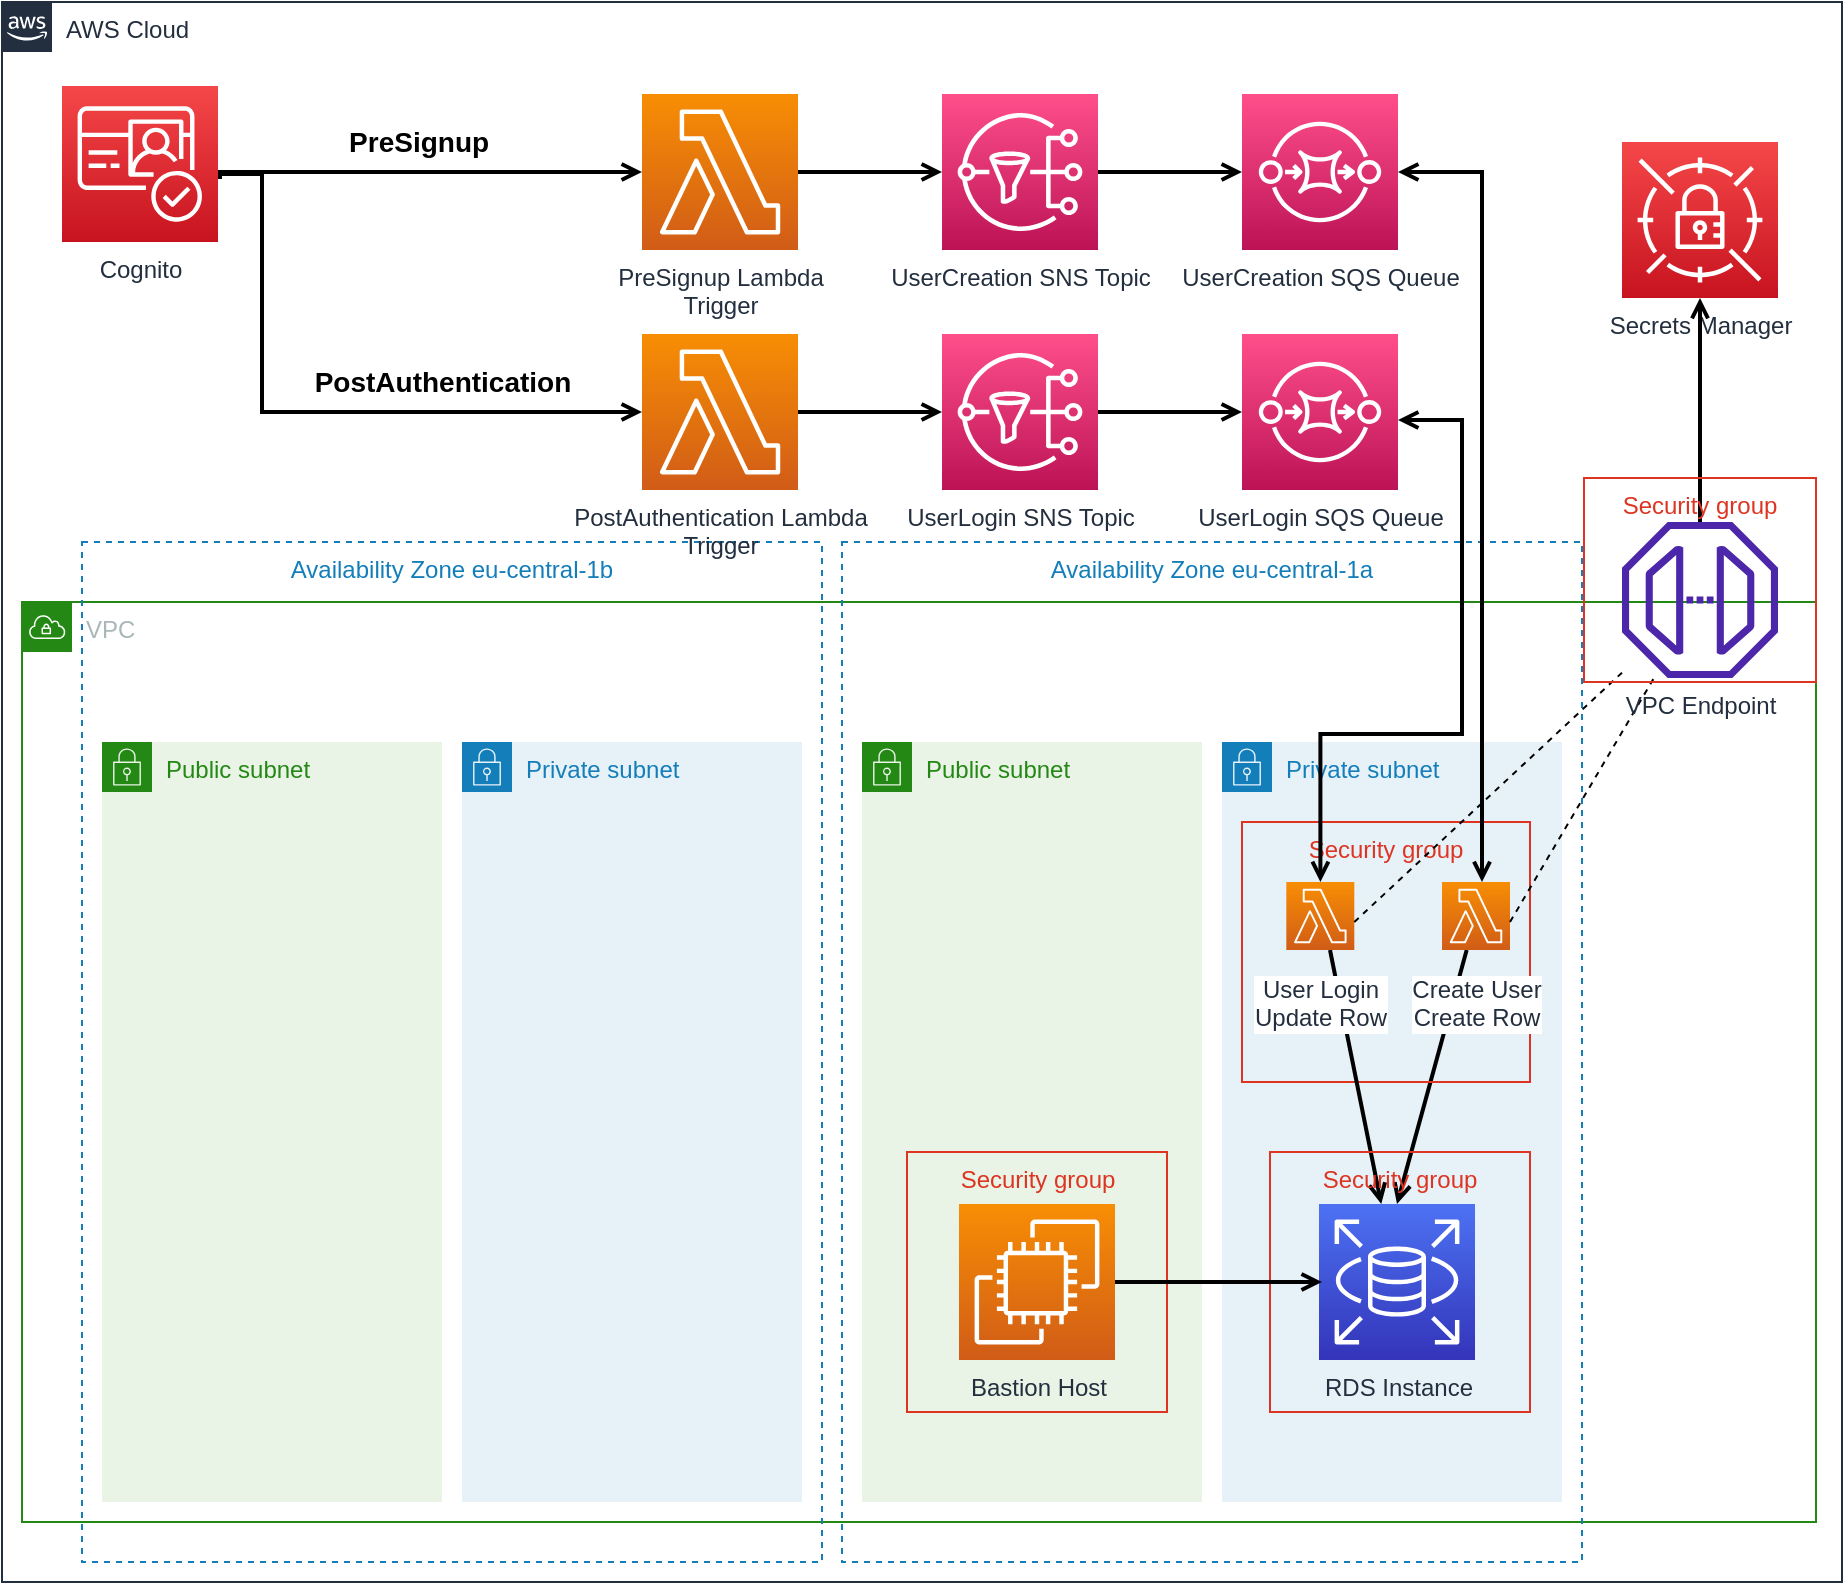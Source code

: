 <mxfile version="21.0.8" type="github">
  <diagram id="Ht1M8jgEwFfnCIfOTk4-" name="Page-1">
    <mxGraphModel dx="1050" dy="585" grid="1" gridSize="10" guides="1" tooltips="1" connect="1" arrows="1" fold="1" page="1" pageScale="1" pageWidth="1169" pageHeight="827" math="0" shadow="0">
      <root>
        <mxCell id="0" />
        <mxCell id="1" parent="0" />
        <mxCell id="UEzPUAAOIrF-is8g5C7q-90" value="" style="edgeStyle=orthogonalEdgeStyle;rounded=0;orthogonalLoop=1;jettySize=auto;html=1;endArrow=open;endFill=0;strokeWidth=2;" parent="1" edge="1">
          <mxGeometry relative="1" as="geometry">
            <mxPoint x="448" y="349" as="sourcePoint" />
          </mxGeometry>
        </mxCell>
        <mxCell id="UEzPUAAOIrF-is8g5C7q-91" value="" style="edgeStyle=orthogonalEdgeStyle;rounded=0;orthogonalLoop=1;jettySize=auto;html=1;endArrow=open;endFill=0;strokeWidth=2;" parent="1" edge="1">
          <mxGeometry relative="1" as="geometry">
            <mxPoint x="600" y="349" as="targetPoint" />
          </mxGeometry>
        </mxCell>
        <mxCell id="UEzPUAAOIrF-is8g5C7q-92" value="" style="edgeStyle=orthogonalEdgeStyle;rounded=0;orthogonalLoop=1;jettySize=auto;html=1;endArrow=open;endFill=0;strokeWidth=2;" parent="1" edge="1">
          <mxGeometry relative="1" as="geometry">
            <mxPoint x="723" y="349" as="targetPoint" />
          </mxGeometry>
        </mxCell>
        <mxCell id="UEzPUAAOIrF-is8g5C7q-74" value="AWS Cloud" style="points=[[0,0],[0.25,0],[0.5,0],[0.75,0],[1,0],[1,0.25],[1,0.5],[1,0.75],[1,1],[0.75,1],[0.5,1],[0.25,1],[0,1],[0,0.75],[0,0.5],[0,0.25]];outlineConnect=0;gradientColor=none;html=1;whiteSpace=wrap;fontSize=12;fontStyle=0;shape=mxgraph.aws4.group;grIcon=mxgraph.aws4.group_aws_cloud_alt;strokeColor=#232F3E;fillColor=none;verticalAlign=top;align=left;spacingLeft=30;fontColor=#232F3E;dashed=0;labelBackgroundColor=#ffffff;container=1;pointerEvents=0;collapsible=0;recursiveResize=0;" parent="1" vertex="1">
          <mxGeometry x="70" y="10" width="920" height="790" as="geometry" />
        </mxCell>
        <mxCell id="agIxCeGHDySL-hrrHM-C-1" value="UserCreation SNS Topic" style="sketch=0;points=[[0,0,0],[0.25,0,0],[0.5,0,0],[0.75,0,0],[1,0,0],[0,1,0],[0.25,1,0],[0.5,1,0],[0.75,1,0],[1,1,0],[0,0.25,0],[0,0.5,0],[0,0.75,0],[1,0.25,0],[1,0.5,0],[1,0.75,0]];outlineConnect=0;fontColor=#232F3E;gradientColor=#FF4F8B;gradientDirection=north;fillColor=#BC1356;strokeColor=#ffffff;dashed=0;verticalLabelPosition=bottom;verticalAlign=top;align=center;html=1;fontSize=12;fontStyle=0;aspect=fixed;shape=mxgraph.aws4.resourceIcon;resIcon=mxgraph.aws4.sns;" parent="UEzPUAAOIrF-is8g5C7q-74" vertex="1">
          <mxGeometry x="470" y="46" width="78" height="78" as="geometry" />
        </mxCell>
        <object label="UserCreation SQS Queue" id="agIxCeGHDySL-hrrHM-C-2">
          <mxCell style="sketch=0;points=[[0,0,0],[0.25,0,0],[0.5,0,0],[0.75,0,0],[1,0,0],[0,1,0],[0.25,1,0],[0.5,1,0],[0.75,1,0],[1,1,0],[0,0.25,0],[0,0.5,0],[0,0.75,0],[1,0.25,0],[1,0.5,0],[1,0.75,0]];outlineConnect=0;fontColor=#232F3E;gradientColor=#FF4F8B;gradientDirection=north;fillColor=#BC1356;strokeColor=#ffffff;dashed=0;verticalLabelPosition=bottom;verticalAlign=top;align=center;html=1;fontSize=12;fontStyle=0;aspect=fixed;shape=mxgraph.aws4.resourceIcon;resIcon=mxgraph.aws4.sqs;" parent="UEzPUAAOIrF-is8g5C7q-74" vertex="1">
            <mxGeometry x="620" y="46" width="78" height="78" as="geometry" />
          </mxCell>
        </object>
        <mxCell id="UEzPUAAOIrF-is8g5C7q-100" style="edgeStyle=orthogonalEdgeStyle;rounded=0;orthogonalLoop=1;jettySize=auto;html=1;endArrow=open;endFill=0;strokeWidth=2;exitX=1;exitY=0.5;exitDx=0;exitDy=0;exitPerimeter=0;" parent="UEzPUAAOIrF-is8g5C7q-74" source="agIxCeGHDySL-hrrHM-C-1" target="agIxCeGHDySL-hrrHM-C-2" edge="1">
          <mxGeometry relative="1" as="geometry">
            <mxPoint x="144.993" y="549" as="targetPoint" />
          </mxGeometry>
        </mxCell>
        <mxCell id="agIxCeGHDySL-hrrHM-C-17" value="VPC" style="points=[[0,0],[0.25,0],[0.5,0],[0.75,0],[1,0],[1,0.25],[1,0.5],[1,0.75],[1,1],[0.75,1],[0.5,1],[0.25,1],[0,1],[0,0.75],[0,0.5],[0,0.25]];outlineConnect=0;gradientColor=none;html=1;whiteSpace=wrap;fontSize=12;fontStyle=0;container=1;pointerEvents=0;collapsible=0;recursiveResize=0;shape=mxgraph.aws4.group;grIcon=mxgraph.aws4.group_vpc;strokeColor=#248814;fillColor=none;verticalAlign=top;align=left;spacingLeft=30;fontColor=#AAB7B8;dashed=0;" parent="UEzPUAAOIrF-is8g5C7q-74" vertex="1">
          <mxGeometry x="10" y="300" width="897" height="460" as="geometry" />
        </mxCell>
        <mxCell id="agIxCeGHDySL-hrrHM-C-15" value="Availability Zone eu-central-1a" style="fillColor=none;strokeColor=#147EBA;dashed=1;verticalAlign=top;fontStyle=0;fontColor=#147EBA;whiteSpace=wrap;html=1;" parent="agIxCeGHDySL-hrrHM-C-17" vertex="1">
          <mxGeometry x="410" y="-30" width="370" height="510" as="geometry" />
        </mxCell>
        <mxCell id="agIxCeGHDySL-hrrHM-C-28" value="Public subnet" style="points=[[0,0],[0.25,0],[0.5,0],[0.75,0],[1,0],[1,0.25],[1,0.5],[1,0.75],[1,1],[0.75,1],[0.5,1],[0.25,1],[0,1],[0,0.75],[0,0.5],[0,0.25]];outlineConnect=0;gradientColor=none;html=1;whiteSpace=wrap;fontSize=12;fontStyle=0;container=1;pointerEvents=0;collapsible=0;recursiveResize=0;shape=mxgraph.aws4.group;grIcon=mxgraph.aws4.group_security_group;grStroke=0;strokeColor=#248814;fillColor=#E9F3E6;verticalAlign=top;align=left;spacingLeft=30;fontColor=#248814;dashed=0;" parent="agIxCeGHDySL-hrrHM-C-17" vertex="1">
          <mxGeometry x="420" y="70" width="170" height="380" as="geometry" />
        </mxCell>
        <mxCell id="agIxCeGHDySL-hrrHM-C-30" value="Security group" style="fillColor=none;strokeColor=#DD3522;verticalAlign=top;fontStyle=0;fontColor=#DD3522;whiteSpace=wrap;html=1;" parent="agIxCeGHDySL-hrrHM-C-28" vertex="1">
          <mxGeometry x="22.5" y="205" width="130" height="130" as="geometry" />
        </mxCell>
        <mxCell id="agIxCeGHDySL-hrrHM-C-29" value="Bastion Host" style="sketch=0;points=[[0,0,0],[0.25,0,0],[0.5,0,0],[0.75,0,0],[1,0,0],[0,1,0],[0.25,1,0],[0.5,1,0],[0.75,1,0],[1,1,0],[0,0.25,0],[0,0.5,0],[0,0.75,0],[1,0.25,0],[1,0.5,0],[1,0.75,0]];outlineConnect=0;fontColor=#232F3E;gradientColor=#F78E04;gradientDirection=north;fillColor=#D05C17;strokeColor=#ffffff;dashed=0;verticalLabelPosition=bottom;verticalAlign=top;align=center;html=1;fontSize=12;fontStyle=0;aspect=fixed;shape=mxgraph.aws4.resourceIcon;resIcon=mxgraph.aws4.ec2;" parent="agIxCeGHDySL-hrrHM-C-28" vertex="1">
          <mxGeometry x="48.5" y="231" width="78" height="78" as="geometry" />
        </mxCell>
        <mxCell id="agIxCeGHDySL-hrrHM-C-43" value="Availability Zone eu-central-1b" style="fillColor=none;strokeColor=#147EBA;dashed=1;verticalAlign=top;fontStyle=0;fontColor=#147EBA;whiteSpace=wrap;html=1;" parent="agIxCeGHDySL-hrrHM-C-17" vertex="1">
          <mxGeometry x="30" y="-30" width="370" height="510" as="geometry" />
        </mxCell>
        <mxCell id="agIxCeGHDySL-hrrHM-C-57" value="Public subnet" style="points=[[0,0],[0.25,0],[0.5,0],[0.75,0],[1,0],[1,0.25],[1,0.5],[1,0.75],[1,1],[0.75,1],[0.5,1],[0.25,1],[0,1],[0,0.75],[0,0.5],[0,0.25]];outlineConnect=0;gradientColor=none;html=1;whiteSpace=wrap;fontSize=12;fontStyle=0;container=1;pointerEvents=0;collapsible=0;recursiveResize=0;shape=mxgraph.aws4.group;grIcon=mxgraph.aws4.group_security_group;grStroke=0;strokeColor=#248814;fillColor=#E9F3E6;verticalAlign=top;align=left;spacingLeft=30;fontColor=#248814;dashed=0;" parent="agIxCeGHDySL-hrrHM-C-17" vertex="1">
          <mxGeometry x="40" y="70" width="170" height="380" as="geometry" />
        </mxCell>
        <mxCell id="agIxCeGHDySL-hrrHM-C-19" value="Private subnet" style="points=[[0,0],[0.25,0],[0.5,0],[0.75,0],[1,0],[1,0.25],[1,0.5],[1,0.75],[1,1],[0.75,1],[0.5,1],[0.25,1],[0,1],[0,0.75],[0,0.5],[0,0.25]];outlineConnect=0;gradientColor=none;html=1;whiteSpace=wrap;fontSize=12;fontStyle=0;container=1;pointerEvents=0;collapsible=0;recursiveResize=0;shape=mxgraph.aws4.group;grIcon=mxgraph.aws4.group_security_group;grStroke=0;strokeColor=#147EBA;fillColor=#E6F2F8;verticalAlign=top;align=left;spacingLeft=30;fontColor=#147EBA;dashed=0;" parent="agIxCeGHDySL-hrrHM-C-17" vertex="1">
          <mxGeometry x="600" y="70" width="170" height="380" as="geometry" />
        </mxCell>
        <mxCell id="UEzPUAAOIrF-is8g5C7q-93" style="rounded=0;orthogonalLoop=1;jettySize=auto;html=1;endArrow=open;endFill=0;strokeWidth=2;entryX=0.5;entryY=0;entryDx=0;entryDy=0;entryPerimeter=0;" parent="agIxCeGHDySL-hrrHM-C-19" source="UEzPUAAOIrF-is8g5C7q-85" target="agIxCeGHDySL-hrrHM-C-4" edge="1">
          <mxGeometry relative="1" as="geometry">
            <mxPoint x="240" y="41" as="sourcePoint" />
          </mxGeometry>
        </mxCell>
        <mxCell id="agIxCeGHDySL-hrrHM-C-18" value="Security group" style="fillColor=none;strokeColor=#DD3522;verticalAlign=top;fontStyle=0;fontColor=#DD3522;whiteSpace=wrap;html=1;container=1;" parent="agIxCeGHDySL-hrrHM-C-19" vertex="1">
          <mxGeometry x="10" y="40" width="144" height="130" as="geometry">
            <mxRectangle x="10" y="40" width="120" height="30" as="alternateBounds" />
          </mxGeometry>
        </mxCell>
        <mxCell id="agIxCeGHDySL-hrrHM-C-81" style="rounded=0;orthogonalLoop=1;jettySize=auto;html=1;endArrow=open;endFill=0;strokeWidth=2;" parent="agIxCeGHDySL-hrrHM-C-18" target="agIxCeGHDySL-hrrHM-C-4" edge="1">
          <mxGeometry relative="1" as="geometry">
            <mxPoint x="44" y="64" as="sourcePoint" />
            <mxPoint x="10" y="191" as="targetPoint" />
          </mxGeometry>
        </mxCell>
        <mxCell id="UEzPUAAOIrF-is8g5C7q-85" value="Create User&lt;br style=&quot;border-color: var(--border-color);&quot;&gt;Create Row" style="outlineConnect=0;fontColor=#232F3E;gradientColor=#F78E04;gradientDirection=north;fillColor=#D05C17;strokeColor=#ffffff;dashed=0;verticalLabelPosition=bottom;verticalAlign=top;align=center;html=1;fontSize=12;fontStyle=0;aspect=fixed;shape=mxgraph.aws4.resourceIcon;resIcon=mxgraph.aws4.lambda;labelBackgroundColor=#ffffff;spacingTop=6;" parent="agIxCeGHDySL-hrrHM-C-18" vertex="1">
          <mxGeometry x="100.005" y="30" width="34" height="34" as="geometry" />
        </mxCell>
        <mxCell id="agIxCeGHDySL-hrrHM-C-66" value="User Login&lt;br&gt;Update Row" style="outlineConnect=0;fontColor=#232F3E;gradientColor=#F78E04;gradientDirection=north;fillColor=#D05C17;strokeColor=#ffffff;dashed=0;verticalLabelPosition=bottom;verticalAlign=top;align=center;html=1;fontSize=12;fontStyle=0;aspect=fixed;shape=mxgraph.aws4.resourceIcon;resIcon=mxgraph.aws4.lambda;labelBackgroundColor=#ffffff;spacingTop=6;" parent="agIxCeGHDySL-hrrHM-C-18" vertex="1">
          <mxGeometry x="22.154" y="30" width="34" height="34" as="geometry" />
        </mxCell>
        <mxCell id="agIxCeGHDySL-hrrHM-C-93" value="" style="endArrow=none;dashed=1;html=1;rounded=0;" parent="agIxCeGHDySL-hrrHM-C-18" target="agIxCeGHDySL-hrrHM-C-88" edge="1">
          <mxGeometry width="50" height="50" relative="1" as="geometry">
            <mxPoint x="56.15" y="50" as="sourcePoint" />
            <mxPoint x="106.15" as="targetPoint" />
          </mxGeometry>
        </mxCell>
        <mxCell id="agIxCeGHDySL-hrrHM-C-94" value="" style="endArrow=none;dashed=1;html=1;rounded=0;" parent="agIxCeGHDySL-hrrHM-C-18" target="agIxCeGHDySL-hrrHM-C-88" edge="1">
          <mxGeometry width="50" height="50" relative="1" as="geometry">
            <mxPoint x="134" y="50" as="sourcePoint" />
            <mxPoint x="184" as="targetPoint" />
          </mxGeometry>
        </mxCell>
        <mxCell id="agIxCeGHDySL-hrrHM-C-16" value="Security group" style="fillColor=none;strokeColor=#DD3522;verticalAlign=top;fontStyle=0;fontColor=#DD3522;whiteSpace=wrap;html=1;" parent="agIxCeGHDySL-hrrHM-C-19" vertex="1">
          <mxGeometry x="24" y="205" width="130" height="130" as="geometry" />
        </mxCell>
        <mxCell id="agIxCeGHDySL-hrrHM-C-4" value="RDS Instance" style="sketch=0;points=[[0,0,0],[0.25,0,0],[0.5,0,0],[0.75,0,0],[1,0,0],[0,1,0],[0.25,1,0],[0.5,1,0],[0.75,1,0],[1,1,0],[0,0.25,0],[0,0.5,0],[0,0.75,0],[1,0.25,0],[1,0.5,0],[1,0.75,0]];outlineConnect=0;fontColor=#232F3E;gradientColor=#4D72F3;gradientDirection=north;fillColor=#3334B9;strokeColor=#ffffff;dashed=0;verticalLabelPosition=bottom;verticalAlign=top;align=center;html=1;fontSize=12;fontStyle=0;aspect=fixed;shape=mxgraph.aws4.resourceIcon;resIcon=mxgraph.aws4.rds;" parent="agIxCeGHDySL-hrrHM-C-19" vertex="1">
          <mxGeometry x="48.5" y="231" width="78" height="78" as="geometry" />
        </mxCell>
        <mxCell id="agIxCeGHDySL-hrrHM-C-31" style="edgeStyle=orthogonalEdgeStyle;rounded=0;orthogonalLoop=1;jettySize=auto;html=1;endArrow=open;endFill=0;strokeWidth=2;entryX=0.019;entryY=0.5;entryDx=0;entryDy=0;entryPerimeter=0;" parent="agIxCeGHDySL-hrrHM-C-17" source="agIxCeGHDySL-hrrHM-C-29" target="agIxCeGHDySL-hrrHM-C-4" edge="1">
          <mxGeometry relative="1" as="geometry">
            <mxPoint x="270" y="290" as="sourcePoint" />
            <mxPoint x="452" y="290" as="targetPoint" />
          </mxGeometry>
        </mxCell>
        <mxCell id="agIxCeGHDySL-hrrHM-C-60" value="Private subnet" style="points=[[0,0],[0.25,0],[0.5,0],[0.75,0],[1,0],[1,0.25],[1,0.5],[1,0.75],[1,1],[0.75,1],[0.5,1],[0.25,1],[0,1],[0,0.75],[0,0.5],[0,0.25]];outlineConnect=0;gradientColor=none;html=1;whiteSpace=wrap;fontSize=12;fontStyle=0;container=1;pointerEvents=0;collapsible=0;recursiveResize=0;shape=mxgraph.aws4.group;grIcon=mxgraph.aws4.group_security_group;grStroke=0;strokeColor=#147EBA;fillColor=#E6F2F8;verticalAlign=top;align=left;spacingLeft=30;fontColor=#147EBA;dashed=0;" parent="agIxCeGHDySL-hrrHM-C-17" vertex="1">
          <mxGeometry x="220" y="70" width="170" height="380" as="geometry" />
        </mxCell>
        <mxCell id="agIxCeGHDySL-hrrHM-C-88" value="VPC Endpoint" style="sketch=0;outlineConnect=0;fontColor=#232F3E;gradientColor=none;fillColor=#4D27AA;strokeColor=none;dashed=0;verticalLabelPosition=bottom;verticalAlign=top;align=center;html=1;fontSize=12;fontStyle=0;aspect=fixed;pointerEvents=1;shape=mxgraph.aws4.endpoint;" parent="agIxCeGHDySL-hrrHM-C-17" vertex="1">
          <mxGeometry x="800" y="-40" width="78" height="78" as="geometry" />
        </mxCell>
        <mxCell id="agIxCeGHDySL-hrrHM-C-21" value="Cognito&lt;br&gt;" style="sketch=0;points=[[0,0,0],[0.25,0,0],[0.5,0,0],[0.75,0,0],[1,0,0],[0,1,0],[0.25,1,0],[0.5,1,0],[0.75,1,0],[1,1,0],[0,0.25,0],[0,0.5,0],[0,0.75,0],[1,0.25,0],[1,0.5,0],[1,0.75,0]];outlineConnect=0;fontColor=#232F3E;gradientColor=#F54749;gradientDirection=north;fillColor=#C7131F;strokeColor=#ffffff;dashed=0;verticalLabelPosition=bottom;verticalAlign=top;align=center;html=1;fontSize=12;fontStyle=0;aspect=fixed;shape=mxgraph.aws4.resourceIcon;resIcon=mxgraph.aws4.cognito;" parent="UEzPUAAOIrF-is8g5C7q-74" vertex="1">
          <mxGeometry x="30" y="42" width="78" height="78" as="geometry" />
        </mxCell>
        <mxCell id="agIxCeGHDySL-hrrHM-C-27" style="edgeStyle=orthogonalEdgeStyle;rounded=0;orthogonalLoop=1;jettySize=auto;html=1;endArrow=open;endFill=0;strokeWidth=2;exitX=1;exitY=0.5;exitDx=0;exitDy=0;exitPerimeter=0;entryX=0;entryY=0.5;entryDx=0;entryDy=0;entryPerimeter=0;" parent="UEzPUAAOIrF-is8g5C7q-74" target="agIxCeGHDySL-hrrHM-C-20" edge="1">
          <mxGeometry relative="1" as="geometry">
            <mxPoint x="109" y="88.5" as="sourcePoint" />
            <mxPoint x="161" y="88.5" as="targetPoint" />
            <Array as="points">
              <mxPoint x="109" y="85" />
            </Array>
          </mxGeometry>
        </mxCell>
        <mxCell id="UEzPUAAOIrF-is8g5C7q-96" style="edgeStyle=orthogonalEdgeStyle;rounded=0;orthogonalLoop=1;jettySize=auto;html=1;endArrow=open;endFill=0;strokeWidth=2;startArrow=open;startFill=0;entryX=1;entryY=0.5;entryDx=0;entryDy=0;entryPerimeter=0;" parent="UEzPUAAOIrF-is8g5C7q-74" target="agIxCeGHDySL-hrrHM-C-2" edge="1">
          <mxGeometry relative="1" as="geometry">
            <Array as="points">
              <mxPoint x="740" y="85" />
            </Array>
            <mxPoint x="740" y="440" as="sourcePoint" />
          </mxGeometry>
        </mxCell>
        <mxCell id="agIxCeGHDySL-hrrHM-C-20" value="PreSignup Lambda&lt;br&gt;Trigger" style="sketch=0;points=[[0,0,0],[0.25,0,0],[0.5,0,0],[0.75,0,0],[1,0,0],[0,1,0],[0.25,1,0],[0.5,1,0],[0.75,1,0],[1,1,0],[0,0.25,0],[0,0.5,0],[0,0.75,0],[1,0.25,0],[1,0.5,0],[1,0.75,0]];outlineConnect=0;fontColor=#232F3E;gradientColor=#F78E04;gradientDirection=north;fillColor=#D05C17;strokeColor=#ffffff;dashed=0;verticalLabelPosition=bottom;verticalAlign=top;align=center;html=1;fontSize=12;fontStyle=0;aspect=fixed;shape=mxgraph.aws4.resourceIcon;resIcon=mxgraph.aws4.lambda;" parent="UEzPUAAOIrF-is8g5C7q-74" vertex="1">
          <mxGeometry x="320" y="46" width="78" height="78" as="geometry" />
        </mxCell>
        <mxCell id="agIxCeGHDySL-hrrHM-C-32" style="edgeStyle=orthogonalEdgeStyle;rounded=0;orthogonalLoop=1;jettySize=auto;html=1;endArrow=open;endFill=0;strokeWidth=2;exitX=1;exitY=0.5;exitDx=0;exitDy=0;exitPerimeter=0;startArrow=none;entryX=0;entryY=0.5;entryDx=0;entryDy=0;entryPerimeter=0;movable=1;resizable=1;rotatable=1;deletable=1;editable=1;locked=0;connectable=1;" parent="UEzPUAAOIrF-is8g5C7q-74" source="agIxCeGHDySL-hrrHM-C-20" target="agIxCeGHDySL-hrrHM-C-1" edge="1">
          <mxGeometry relative="1" as="geometry">
            <mxPoint x="288" y="88.58" as="sourcePoint" />
            <mxPoint x="440" y="90" as="targetPoint" />
            <Array as="points" />
          </mxGeometry>
        </mxCell>
        <mxCell id="agIxCeGHDySL-hrrHM-C-34" value="PreSignup&amp;nbsp;" style="text;strokeColor=none;fillColor=none;html=1;fontSize=14;fontStyle=1;verticalAlign=middle;align=center;" parent="UEzPUAAOIrF-is8g5C7q-74" vertex="1">
          <mxGeometry x="160" y="50" width="100" height="40" as="geometry" />
        </mxCell>
        <mxCell id="agIxCeGHDySL-hrrHM-C-72" value="PostAuthentication Lambda&lt;br&gt;Trigger&lt;br&gt;" style="sketch=0;points=[[0,0,0],[0.25,0,0],[0.5,0,0],[0.75,0,0],[1,0,0],[0,1,0],[0.25,1,0],[0.5,1,0],[0.75,1,0],[1,1,0],[0,0.25,0],[0,0.5,0],[0,0.75,0],[1,0.25,0],[1,0.5,0],[1,0.75,0]];outlineConnect=0;fontColor=#232F3E;gradientColor=#F78E04;gradientDirection=north;fillColor=#D05C17;strokeColor=#ffffff;dashed=0;verticalLabelPosition=bottom;verticalAlign=top;align=center;html=1;fontSize=12;fontStyle=0;aspect=fixed;shape=mxgraph.aws4.resourceIcon;resIcon=mxgraph.aws4.lambda;" parent="UEzPUAAOIrF-is8g5C7q-74" vertex="1">
          <mxGeometry x="320" y="166" width="78" height="78" as="geometry" />
        </mxCell>
        <mxCell id="agIxCeGHDySL-hrrHM-C-73" value="UserLogin SNS Topic&lt;br&gt;" style="sketch=0;points=[[0,0,0],[0.25,0,0],[0.5,0,0],[0.75,0,0],[1,0,0],[0,1,0],[0.25,1,0],[0.5,1,0],[0.75,1,0],[1,1,0],[0,0.25,0],[0,0.5,0],[0,0.75,0],[1,0.25,0],[1,0.5,0],[1,0.75,0]];outlineConnect=0;fontColor=#232F3E;gradientColor=#FF4F8B;gradientDirection=north;fillColor=#BC1356;strokeColor=#ffffff;dashed=0;verticalLabelPosition=bottom;verticalAlign=top;align=center;html=1;fontSize=12;fontStyle=0;aspect=fixed;shape=mxgraph.aws4.resourceIcon;resIcon=mxgraph.aws4.sns;" parent="UEzPUAAOIrF-is8g5C7q-74" vertex="1">
          <mxGeometry x="470" y="166" width="78" height="78" as="geometry" />
        </mxCell>
        <object label="UserLogin&amp;nbsp;SQS Queue" id="agIxCeGHDySL-hrrHM-C-74">
          <mxCell style="sketch=0;points=[[0,0,0],[0.25,0,0],[0.5,0,0],[0.75,0,0],[1,0,0],[0,1,0],[0.25,1,0],[0.5,1,0],[0.75,1,0],[1,1,0],[0,0.25,0],[0,0.5,0],[0,0.75,0],[1,0.25,0],[1,0.5,0],[1,0.75,0]];outlineConnect=0;fontColor=#232F3E;gradientColor=#FF4F8B;gradientDirection=north;fillColor=#BC1356;strokeColor=#ffffff;dashed=0;verticalLabelPosition=bottom;verticalAlign=top;align=center;html=1;fontSize=12;fontStyle=0;aspect=fixed;shape=mxgraph.aws4.resourceIcon;resIcon=mxgraph.aws4.sqs;" parent="UEzPUAAOIrF-is8g5C7q-74" vertex="1">
            <mxGeometry x="620" y="166" width="78" height="78" as="geometry" />
          </mxCell>
        </object>
        <mxCell id="agIxCeGHDySL-hrrHM-C-75" style="edgeStyle=orthogonalEdgeStyle;rounded=0;orthogonalLoop=1;jettySize=auto;html=1;endArrow=open;endFill=0;strokeWidth=2;entryX=0;entryY=0.5;entryDx=0;entryDy=0;entryPerimeter=0;" parent="UEzPUAAOIrF-is8g5C7q-74" source="agIxCeGHDySL-hrrHM-C-73" target="agIxCeGHDySL-hrrHM-C-74" edge="1">
          <mxGeometry relative="1" as="geometry">
            <mxPoint x="530" y="190" as="sourcePoint" />
            <mxPoint x="610" y="189" as="targetPoint" />
          </mxGeometry>
        </mxCell>
        <mxCell id="agIxCeGHDySL-hrrHM-C-77" style="edgeStyle=orthogonalEdgeStyle;rounded=0;orthogonalLoop=1;jettySize=auto;html=1;endArrow=open;endFill=0;strokeWidth=2;exitX=1;exitY=0.5;exitDx=0;exitDy=0;exitPerimeter=0;entryX=0;entryY=0.5;entryDx=0;entryDy=0;entryPerimeter=0;" parent="UEzPUAAOIrF-is8g5C7q-74" target="agIxCeGHDySL-hrrHM-C-72" edge="1">
          <mxGeometry relative="1" as="geometry">
            <mxPoint x="108.0" y="86" as="sourcePoint" />
            <mxPoint x="320" y="202" as="targetPoint" />
            <Array as="points">
              <mxPoint x="130" y="86" />
              <mxPoint x="130" y="205" />
            </Array>
          </mxGeometry>
        </mxCell>
        <mxCell id="agIxCeGHDySL-hrrHM-C-78" value="PostAuthentication" style="text;strokeColor=none;fillColor=none;html=1;fontSize=14;fontStyle=1;verticalAlign=middle;align=center;" parent="UEzPUAAOIrF-is8g5C7q-74" vertex="1">
          <mxGeometry x="170" y="170" width="100" height="40" as="geometry" />
        </mxCell>
        <mxCell id="agIxCeGHDySL-hrrHM-C-79" style="edgeStyle=orthogonalEdgeStyle;rounded=0;orthogonalLoop=1;jettySize=auto;html=1;endArrow=open;endFill=0;strokeWidth=2;startArrow=none;entryX=0;entryY=0.5;entryDx=0;entryDy=0;entryPerimeter=0;" parent="UEzPUAAOIrF-is8g5C7q-74" source="agIxCeGHDySL-hrrHM-C-72" target="agIxCeGHDySL-hrrHM-C-73" edge="1">
          <mxGeometry relative="1" as="geometry">
            <mxPoint x="408" y="99" as="sourcePoint" />
            <mxPoint x="480" y="99" as="targetPoint" />
            <Array as="points" />
          </mxGeometry>
        </mxCell>
        <mxCell id="agIxCeGHDySL-hrrHM-C-80" style="edgeStyle=orthogonalEdgeStyle;rounded=0;orthogonalLoop=1;jettySize=auto;html=1;endArrow=open;endFill=0;strokeWidth=2;startArrow=open;startFill=0;" parent="UEzPUAAOIrF-is8g5C7q-74" source="agIxCeGHDySL-hrrHM-C-66" target="agIxCeGHDySL-hrrHM-C-74" edge="1">
          <mxGeometry relative="1" as="geometry">
            <Array as="points">
              <mxPoint x="659" y="366" />
              <mxPoint x="730" y="366" />
              <mxPoint x="730" y="209" />
            </Array>
            <mxPoint x="680" y="467" as="sourcePoint" />
            <mxPoint x="710" y="206" as="targetPoint" />
          </mxGeometry>
        </mxCell>
        <mxCell id="agIxCeGHDySL-hrrHM-C-89" value="Secrets Manager&lt;br&gt;" style="sketch=0;points=[[0,0,0],[0.25,0,0],[0.5,0,0],[0.75,0,0],[1,0,0],[0,1,0],[0.25,1,0],[0.5,1,0],[0.75,1,0],[1,1,0],[0,0.25,0],[0,0.5,0],[0,0.75,0],[1,0.25,0],[1,0.5,0],[1,0.75,0]];outlineConnect=0;fontColor=#232F3E;gradientColor=#F54749;gradientDirection=north;fillColor=#C7131F;strokeColor=#ffffff;dashed=0;verticalLabelPosition=bottom;verticalAlign=top;align=center;html=1;fontSize=12;fontStyle=0;aspect=fixed;shape=mxgraph.aws4.resourceIcon;resIcon=mxgraph.aws4.secrets_manager;" parent="UEzPUAAOIrF-is8g5C7q-74" vertex="1">
          <mxGeometry x="810" y="70" width="78" height="78" as="geometry" />
        </mxCell>
        <mxCell id="agIxCeGHDySL-hrrHM-C-97" style="edgeStyle=orthogonalEdgeStyle;rounded=0;orthogonalLoop=1;jettySize=auto;html=1;endArrow=open;endFill=0;strokeWidth=2;startArrow=none;entryX=0.5;entryY=1;entryDx=0;entryDy=0;entryPerimeter=0;" parent="UEzPUAAOIrF-is8g5C7q-74" source="agIxCeGHDySL-hrrHM-C-88" target="agIxCeGHDySL-hrrHM-C-89" edge="1">
          <mxGeometry relative="1" as="geometry">
            <mxPoint x="828" y="230" as="sourcePoint" />
            <mxPoint x="900" y="230" as="targetPoint" />
            <Array as="points" />
          </mxGeometry>
        </mxCell>
        <mxCell id="X6GreyGLKgxJxCDWio6H-1" value="Security group" style="fillColor=none;strokeColor=#DD3522;verticalAlign=top;fontStyle=0;fontColor=#DD3522;whiteSpace=wrap;html=1;" vertex="1" parent="UEzPUAAOIrF-is8g5C7q-74">
          <mxGeometry x="791" y="238" width="116" height="102" as="geometry" />
        </mxCell>
      </root>
    </mxGraphModel>
  </diagram>
</mxfile>
